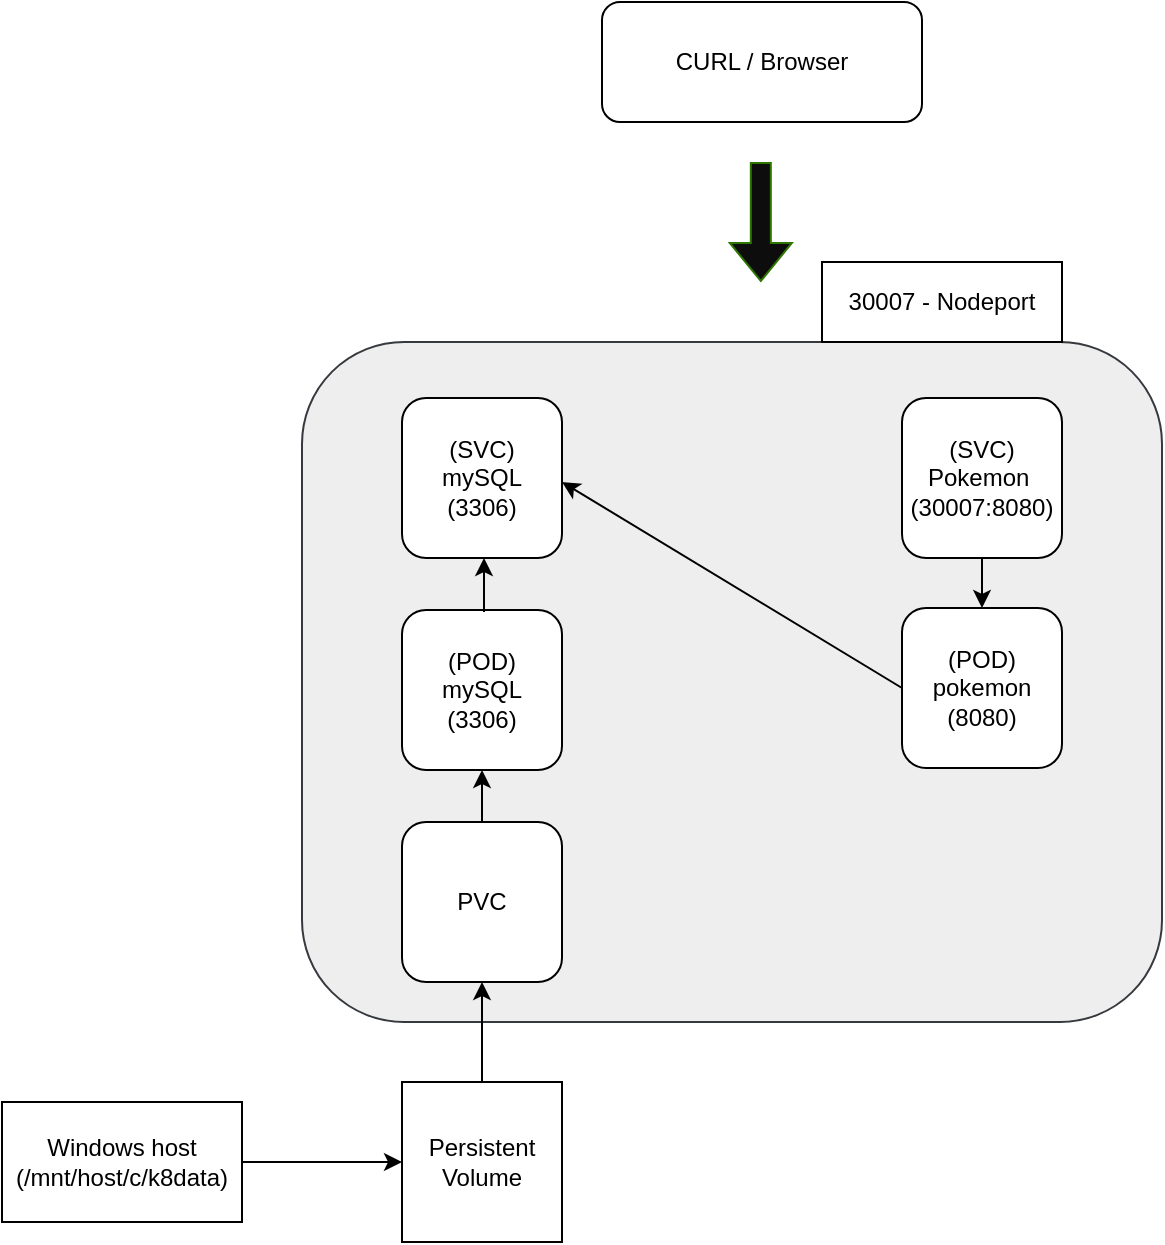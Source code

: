 <mxfile version="21.0.10" type="github">
  <diagram name="Page-1" id="c7558073-3199-34d8-9f00-42111426c3f3">
    <mxGraphModel dx="1838" dy="1025" grid="1" gridSize="10" guides="1" tooltips="1" connect="1" arrows="1" fold="1" page="1" pageScale="1" pageWidth="1169" pageHeight="827" background="none" math="0" shadow="0">
      <root>
        <mxCell id="0" />
        <mxCell id="1" parent="0" />
        <mxCell id="Re19oTjXY0Z48xST3mG2-101" value="" style="rounded=1;whiteSpace=wrap;html=1;fillColor=#eeeeee;labelBackgroundColor=none;strokeColor=#36393d;" vertex="1" parent="1">
          <mxGeometry x="250" y="260" width="430" height="340" as="geometry" />
        </mxCell>
        <mxCell id="Re19oTjXY0Z48xST3mG2-96" value="(POD)&lt;br&gt;mySQL&lt;br&gt;(3306)" style="whiteSpace=wrap;html=1;aspect=fixed;rounded=1;labelBackgroundColor=none;" vertex="1" parent="1">
          <mxGeometry x="300" y="394" width="80" height="80" as="geometry" />
        </mxCell>
        <mxCell id="Re19oTjXY0Z48xST3mG2-116" style="edgeStyle=orthogonalEdgeStyle;rounded=0;orthogonalLoop=1;jettySize=auto;html=1;exitX=0.5;exitY=0;exitDx=0;exitDy=0;labelBackgroundColor=none;fontColor=default;" edge="1" parent="1" source="Re19oTjXY0Z48xST3mG2-97" target="Re19oTjXY0Z48xST3mG2-98">
          <mxGeometry relative="1" as="geometry" />
        </mxCell>
        <mxCell id="Re19oTjXY0Z48xST3mG2-97" value="Persistent&lt;br&gt;Volume" style="whiteSpace=wrap;html=1;aspect=fixed;labelBackgroundColor=none;" vertex="1" parent="1">
          <mxGeometry x="300" y="630" width="80" height="80" as="geometry" />
        </mxCell>
        <mxCell id="Re19oTjXY0Z48xST3mG2-98" value="PVC" style="whiteSpace=wrap;html=1;aspect=fixed;rounded=1;labelBackgroundColor=none;" vertex="1" parent="1">
          <mxGeometry x="300" y="500" width="80" height="80" as="geometry" />
        </mxCell>
        <mxCell id="Re19oTjXY0Z48xST3mG2-99" value="(SVC)&lt;br&gt;mySQL&lt;br&gt;(3306)" style="whiteSpace=wrap;html=1;aspect=fixed;rounded=1;labelBackgroundColor=none;" vertex="1" parent="1">
          <mxGeometry x="300" y="288" width="80" height="80" as="geometry" />
        </mxCell>
        <mxCell id="Re19oTjXY0Z48xST3mG2-102" value="(POD)&lt;br&gt;pokemon&lt;br&gt;(8080)" style="whiteSpace=wrap;html=1;aspect=fixed;rounded=1;labelBackgroundColor=none;" vertex="1" parent="1">
          <mxGeometry x="550" y="393" width="80" height="80" as="geometry" />
        </mxCell>
        <mxCell id="Re19oTjXY0Z48xST3mG2-104" value="(SVC)&lt;br&gt;Pokemon&amp;nbsp;&lt;br&gt;(30007:8080)" style="whiteSpace=wrap;html=1;aspect=fixed;rounded=1;labelBackgroundColor=none;" vertex="1" parent="1">
          <mxGeometry x="550" y="288" width="80" height="80" as="geometry" />
        </mxCell>
        <mxCell id="Re19oTjXY0Z48xST3mG2-106" value="30007 - Nodeport" style="rounded=0;whiteSpace=wrap;html=1;labelBackgroundColor=none;" vertex="1" parent="1">
          <mxGeometry x="510" y="220" width="120" height="40" as="geometry" />
        </mxCell>
        <mxCell id="Re19oTjXY0Z48xST3mG2-107" value="" style="endArrow=classic;html=1;rounded=0;exitX=0;exitY=0.5;exitDx=0;exitDy=0;labelBackgroundColor=none;fontColor=default;" edge="1" parent="1" source="Re19oTjXY0Z48xST3mG2-102">
          <mxGeometry width="50" height="50" relative="1" as="geometry">
            <mxPoint x="630" y="430" as="sourcePoint" />
            <mxPoint x="380" y="330" as="targetPoint" />
            <Array as="points" />
          </mxGeometry>
        </mxCell>
        <mxCell id="Re19oTjXY0Z48xST3mG2-108" value="Windows host&lt;br&gt;(/mnt/host/c/k8data)" style="rounded=0;whiteSpace=wrap;html=1;labelBackgroundColor=none;" vertex="1" parent="1">
          <mxGeometry x="100" y="640" width="120" height="60" as="geometry" />
        </mxCell>
        <mxCell id="Re19oTjXY0Z48xST3mG2-109" value="" style="endArrow=classic;html=1;rounded=0;entryX=0;entryY=0.5;entryDx=0;entryDy=0;labelBackgroundColor=none;fontColor=default;" edge="1" parent="1" target="Re19oTjXY0Z48xST3mG2-97">
          <mxGeometry width="50" height="50" relative="1" as="geometry">
            <mxPoint x="220" y="670" as="sourcePoint" />
            <mxPoint x="230" y="630" as="targetPoint" />
          </mxGeometry>
        </mxCell>
        <mxCell id="Re19oTjXY0Z48xST3mG2-113" value="" style="endArrow=classic;html=1;rounded=0;exitX=0.5;exitY=0;exitDx=0;exitDy=0;entryX=0.5;entryY=1;entryDx=0;entryDy=0;labelBackgroundColor=none;fontColor=default;" edge="1" parent="1" source="Re19oTjXY0Z48xST3mG2-98" target="Re19oTjXY0Z48xST3mG2-96">
          <mxGeometry width="50" height="50" relative="1" as="geometry">
            <mxPoint x="630" y="420" as="sourcePoint" />
            <mxPoint x="680" y="370" as="targetPoint" />
          </mxGeometry>
        </mxCell>
        <mxCell id="Re19oTjXY0Z48xST3mG2-114" value="" style="endArrow=classic;html=1;rounded=0;exitX=0.5;exitY=0;exitDx=0;exitDy=0;entryX=0.5;entryY=1;entryDx=0;entryDy=0;labelBackgroundColor=none;fontColor=default;" edge="1" parent="1">
          <mxGeometry width="50" height="50" relative="1" as="geometry">
            <mxPoint x="341" y="395" as="sourcePoint" />
            <mxPoint x="341" y="368" as="targetPoint" />
          </mxGeometry>
        </mxCell>
        <mxCell id="Re19oTjXY0Z48xST3mG2-117" value="CURL / Browser" style="rounded=1;whiteSpace=wrap;html=1;" vertex="1" parent="1">
          <mxGeometry x="400" y="90" width="160" height="60" as="geometry" />
        </mxCell>
        <mxCell id="Re19oTjXY0Z48xST3mG2-121" value="" style="shape=flexArrow;endArrow=classic;html=1;rounded=0;fillColor=#0d0d0d;strokeColor=#2D7600;" edge="1" parent="1">
          <mxGeometry width="50" height="50" relative="1" as="geometry">
            <mxPoint x="479.41" y="170" as="sourcePoint" />
            <mxPoint x="479.41" y="230" as="targetPoint" />
          </mxGeometry>
        </mxCell>
        <mxCell id="Re19oTjXY0Z48xST3mG2-122" value="" style="endArrow=classic;html=1;rounded=0;exitX=0.5;exitY=1;exitDx=0;exitDy=0;entryX=0.5;entryY=0;entryDx=0;entryDy=0;" edge="1" parent="1" source="Re19oTjXY0Z48xST3mG2-104" target="Re19oTjXY0Z48xST3mG2-102">
          <mxGeometry width="50" height="50" relative="1" as="geometry">
            <mxPoint x="630" y="490" as="sourcePoint" />
            <mxPoint x="680" y="440" as="targetPoint" />
          </mxGeometry>
        </mxCell>
      </root>
    </mxGraphModel>
  </diagram>
</mxfile>
